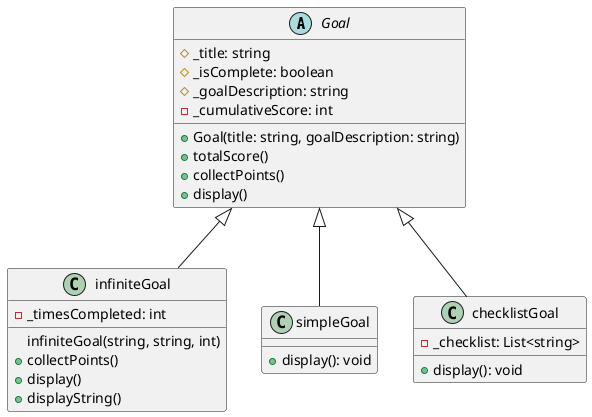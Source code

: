 @startuml goalplan



abstract class Goal{
    # _title: string
    # _isComplete: boolean
    # _goalDescription: string
    - _cumulativeScore: int

    + Goal(title: string, goalDescription: string)
    +totalScore()
    +collectPoints()
    +display()
}

class infiniteGoal{
    - _timesCompleted: int

    infiniteGoal(string, string, int)
    +collectPoints()
    +display()
    +displayString()

}

class simpleGoal{
    + display(): void
}

class checklistGoal{
    - _checklist: List<string>
    + display(): void
}

Goal <|-- checklistGoal
Goal <|-- infiniteGoal
Goal <|-- simpleGoal